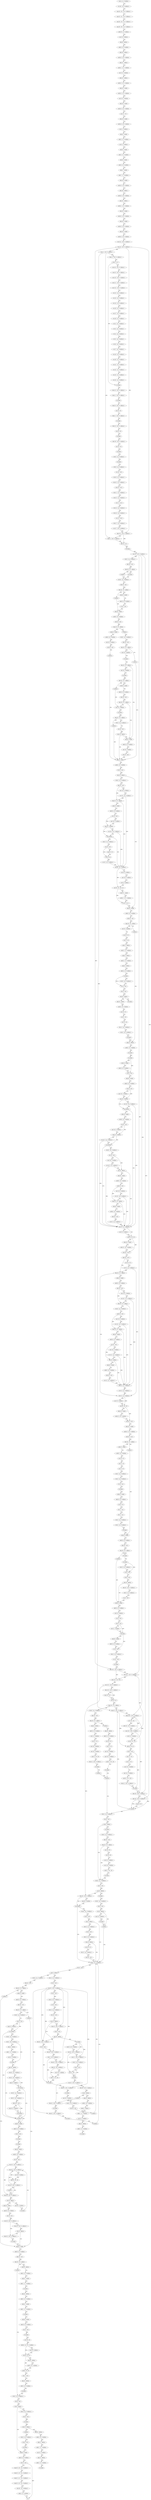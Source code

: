 digraph "func" {
"4205516" [label = "sub sp , sp , # address" ]
"4205520" [label = "str x28 , [ sp , # address ]" ]
"4205524" [label = "stp x24 , x23 , [ sp , # address ]" ]
"4205528" [label = "stp x22 , x21 , [ sp , # address ]" ]
"4205532" [label = "stp x20 , x19 , [ sp , # address ]" ]
"4205536" [label = "stp x29 , x30 , [ sp , # address ]" ]
"4205540" [label = "add x29 , sp , # address" ]
"4205544" [label = "mov w8 , # address" ]
"4205548" [label = "adrp x9 , address" ]
"4205552" [label = "add x9 , x9 , # address" ]
"4205556" [label = "adrp x10 , address" ]
"4205560" [label = "add x10 , x10 , # address" ]
"4205564" [label = "adrp x11 , address" ]
"4205568" [label = "add x11 , x11 , # address" ]
"4205572" [label = "mov w12 , # address" ]
"4205576" [label = "adrp x13 , address" ]
"4205580" [label = "add x13 , x13 , # address" ]
"4205584" [label = "adrp x14 , symbol" ]
"4205588" [label = "add x14 , x14 , # address" ]
"4205592" [label = "mov w15 , # address" ]
"4205596" [label = "adrp x16 , symbol" ]
"4205600" [label = "add x16 , x16 , # address" ]
"4205604" [label = "mov x17 , # 0" ]
"4205608" [label = "adrp x18 , symbol" ]
"4205612" [label = "add x18 , x18 , # address" ]
"4205616" [label = "mov x2 , # address" ]
"4205620" [label = "adrp x3 , symbol" ]
"4205624" [label = "add x3 , x3 , # address" ]
"4205628" [label = "mov x4 , # address" ]
"4205632" [label = "adrp x5 , symbol" ]
"4205636" [label = "add x5 , x5 , # address" ]
"4205640" [label = "adrp x6 , symbol" ]
"4205644" [label = "add x6 , x6 , # address" ]
"4205648" [label = "adrp x7 , symbol" ]
"4205652" [label = "add x7 , x7 , # address" ]
"4205656" [label = "adrp x19 , symbol" ]
"4205660" [label = "add x19 , x19 , # address" ]
"4205664" [label = "adrp x20 , address" ]
"4205668" [label = "add x20 , x20 , # address" ]
"4205672" [label = "adrp x21 , address" ]
"4205676" [label = "add x21 , x21 , # address" ]
"4205680" [label = "adrp x22 , symbol" ]
"4205684" [label = "add x22 , x22 , # address" ]
"4205688" [label = "adrp x23 , symbol" ]
"4205692" [label = "add x23 , x23 , # address" ]
"4205696" [label = "adrp x24 , symbol" ]
"4205700" [label = "add x24 , x24 , # address" ]
"4205704" [label = "stur wzr , [ x29 , #- address ]" ]
"4205708" [label = "stur w0 , [ x29 , #- address ]" ]
"4205712" [label = "stur x1 , [ x29 , #- address ]" ]
"4205716" [label = "ldur x1 , [ x29 , #- address ]" ]
"4205720" [label = "ldr x0 , [ x1 ]" ]
"4205724" [label = "stur w8 , [ x29 , #- address ]" ]
"4205728" [label = "stur x9 , [ x29 , #- address ]" ]
"4205732" [label = "stur x10 , [ x29 , #- address ]" ]
"4205736" [label = "stur x11 , [ x29 , #- address ]" ]
"4205740" [label = "stur w12 , [ x29 , #- address ]" ]
"4205744" [label = "str x13 , [ sp , # address ]" ]
"4205748" [label = "str x14 , [ sp , # address ]" ]
"4205752" [label = "str w15 , [ sp , # address ]" ]
"4205756" [label = "str x16 , [ sp , # address ]" ]
"4205760" [label = "str x17 , [ sp , # address ]" ]
"4205764" [label = "str x18 , [ sp , # address ]" ]
"4205768" [label = "str x2 , [ sp , # address ]" ]
"4205772" [label = "str x3 , [ sp , # address ]" ]
"4205776" [label = "str x4 , [ sp , # address ]" ]
"4205780" [label = "str x5 , [ sp , # address ]" ]
"4205784" [label = "str x6 , [ sp , # address ]" ]
"4205788" [label = "str x7 , [ sp , # address ]" ]
"4205792" [label = "str x19 , [ sp , # address ]" ]
"4205796" [label = "str x20 , [ sp , # address ]" ]
"4205800" [label = "str x21 , [ sp , # address ]" ]
"4205804" [label = "str x22 , [ sp , # address ]" ]
"4205808" [label = "str x23 , [ sp , # address ]" ]
"4205812" [label = "str x24 , [ sp , # address ]" ]
"4205816" [label = "bl symbol" ]
"4205820" [label = "ldur w0 , [ x29 , #- address ]" ]
"4205824" [label = "ldur x1 , [ x29 , #- address ]" ]
"4205828" [label = "bl symbol" ]
"4205832" [label = "ldur x9 , [ x29 , #- address ]" ]
"4205836" [label = "mov x0 , x9" ]
"4205840" [label = "ldur x1 , [ x29 , #- address ]" ]
"4205844" [label = "bl symbol" ]
"4205848" [label = "ldur x9 , [ x29 , #- address ]" ]
"4205852" [label = "mov x0 , x9" ]
"4205856" [label = "bl symbol" ]
"4205860" [label = "ldur w8 , [ x29 , #- address ]" ]
"4205864" [label = "mov w0 , w8" ]
"4205868" [label = "bl symbol" ]
"4205872" [label = "ldr x0 , [ sp , # address ]" ]
"4205876" [label = "bl symbol" ]
"4205880" [label = "ldr x9 , [ sp , # address ]" ]
"4205884" [label = "str wzr , [ x9 ]" ]
"4205888" [label = "ldr w8 , [ sp , # address ]" ]
"4205892" [label = "ldr x10 , [ sp , # address ]" ]
"4205896" [label = "strb w8 , [ x10 ]" ]
"4205900" [label = "ldr x11 , [ sp , # address ]" ]
"4205904" [label = "ldr x13 , [ sp , # address ]" ]
"4205908" [label = "str x11 , [ x13 ]" ]
"4205912" [label = "ldr x14 , [ sp , # address ]" ]
"4205916" [label = "ldr x16 , [ sp , # address ]" ]
"4205920" [label = "str x14 , [ x16 ]" ]
"4205924" [label = "ldr x17 , [ sp , # address ]" ]
"4205928" [label = "str x17 , [ x16 , # address ]" ]
"4205932" [label = "ldur w12 , [ x29 , #- address ]" ]
"4205936" [label = "ldur x1 , [ x29 , #- address ]" ]
"4205940" [label = "mov w0 , w12" ]
"4205944" [label = "bl symbol" ]
"4205948" [label = "stur w0 , [ x29 , #- address ]" ]
"4205952" [label = "ldr x9 , [ sp , # address ]" ]
"4205956" [label = "ldrb w8 , [ x9 ]" ]
"4205960" [label = "tbnz w8 , # 0 , address" ]
"4205968" [label = "bl symbol" ]
"4205964" [label = "b address" ]
"4205972" [label = "ldr x8 , [ sp , # address ]" ]
"4205988" [label = "adrp x8 , symbol" ]
"4205992" [label = "add x8 , x8 , # address" ]
"4205996" [label = "str xzr , [ x8 ]" ]
"4206000" [label = "adrp x8 , symbol" ]
"4205984" [label = "b address" ]
"4205976" [label = "ldrb w9 , [ x8 ]" ]
"4205980" [label = "tbnz w9 , # 0 , address" ]
"4206020" [label = "adrp x8 , symbol" ]
"4206024" [label = "add x8 , x8 , # address" ]
"4206028" [label = "mov w9 , # address" ]
"4206032" [label = "strb w9 , [ x8 ]" ]
"4206036" [label = "b address" ]
"4206144" [label = "adrp x8 , symbol" ]
"4206016" [label = "b address" ]
"4206040" [label = "ldr x8 , [ sp , # address ]" ]
"4206004" [label = "add x8 , x8 , # address" ]
"4206008" [label = "ldrb w9 , [ x8 ]" ]
"4206012" [label = "tbnz w9 , # 0 , address" ]
"4206148" [label = "add x8 , x8 , # address" ]
"4206152" [label = "ldr w9 , [ x8 ]" ]
"4206156" [label = "cbnz w9 , address" ]
"4206260" [label = "adrp x8 , symbol" ]
"4206160" [label = "ldr x8 , [ sp , # address ]" ]
"4206044" [label = "ldrb w9 , [ x8 ]" ]
"4206048" [label = "tbnz w9 , # 0 , address" ]
"4206056" [label = "mov w0 , # address" ]
"4206052" [label = "b address" ]
"4206264" [label = "add x8 , x8 , # address" ]
"4206268" [label = "ldrb w9 , [ x8 ]" ]
"4206272" [label = "tbnz w9 , # 0 , address" ]
"4206280" [label = "mov x0 , # address" ]
"4206276" [label = "b address" ]
"4206164" [label = "ldrb w9 , [ x8 ]" ]
"4206168" [label = "mov w10 , # address" ]
"4206172" [label = "str w10 , [ sp , # address ]" ]
"4206176" [label = "tbnz w9 , # 0 , address" ]
"4206228" [label = "ldr w8 , [ sp , # address ]" ]
"4206180" [label = "adrp x8 , symbol" ]
"4206060" [label = "bl symbol" ]
"4206064" [label = "tbnz w0 , # 0 , address" ]
"4206128" [label = "adrp x8 , symbol" ]
"4206068" [label = "mov w0 , # address" ]
"4206284" [label = "mov x8 , # 0" ]
"4206288" [label = "mov x1 , x8" ]
"4206292" [label = "adrp x2 , address" ]
"4206296" [label = "add x2 , x2 , # address" ]
"4206300" [label = "adrp x3 , address" ]
"4206304" [label = "add x3 , x3 , # address" ]
"4206308" [label = "adrp x4 , address" ]
"4206312" [label = "add x4 , x4 , # address" ]
"4206316" [label = "bl symbol" ]
"4206320" [label = "ldr x8 , [ sp , # address ]" ]
"4206324" [label = "str x0 , [ x8 ]" ]
"4206328" [label = "ldr x9 , [ x8 ]" ]
"4206332" [label = "cbnz x9 , address" ]
"4206340" [label = "adrp x0 , symbol" ]
"4206336" [label = "bl symbol" ]
"4206372" [label = "adrp x0 , address" ]
"4206232" [label = "mov w9 , # address" ]
"4206236" [label = "mov w10 , # address" ]
"4206240" [label = "tst w8 , # address" ]
"4206244" [label = "csel w8 , w9 , w10 , ne" ]
"4206248" [label = "adrp x11 , symbol" ]
"4206252" [label = "add x11 , x11 , # address" ]
"4206256" [label = "str w8 , [ x11 ]" ]
"4206184" [label = "add x8 , x8 , # address" ]
"4206188" [label = "ldr w9 , [ x8 ]" ]
"4206192" [label = "mov w10 , # address" ]
"4206196" [label = "cmp w9 , # address" ]
"4206200" [label = "str w10 , [ sp , # address ]" ]
"4206204" [label = "b.eq address" ]
"4206208" [label = "ldr x8 , [ sp , # address ]" ]
"4206132" [label = "add x8 , x8 , # address" ]
"4206136" [label = "mov w9 , # address" ]
"4206140" [label = "strb w9 , [ x8 ]" ]
"4206072" [label = "bl symbol" ]
"4206076" [label = "tbnz w0 , # 0 , address" ]
"4206084" [label = "adrp x8 , symbol" ]
"4206080" [label = "b address" ]
"4206344" [label = "add x0 , x0 , # address" ]
"4206348" [label = "mov x8 , # 0" ]
"4206352" [label = "mov x1 , x8" ]
"4206356" [label = "mov x2 , x8" ]
"4206360" [label = "ldr x3 , [ sp , # address ]" ]
"4206364" [label = "ldr x4 , [ sp , # address ]" ]
"4206368" [label = "bl symbol" ]
"4206376" [label = "add x0 , x0 , # address" ]
"4206380" [label = "bl symbol" ]
"4206384" [label = "bl symbol" ]
"4206388" [label = "adrp x8 , symbol" ]
"4206392" [label = "add x8 , x8 , # address" ]
"4206396" [label = "str x0 , [ x8 ]" ]
"4206400" [label = "adrp x8 , symbol" ]
"4206404" [label = "add x8 , x8 , # address" ]
"4206408" [label = "ldr w9 , [ x8 ]" ]
"4206412" [label = "mov w10 , # address" ]
"4206416" [label = "cmp w9 , # address" ]
"4206420" [label = "str w10 , [ sp , # address ]" ]
"4206424" [label = "b.eq address" ]
"4206516" [label = "ldr w8 , [ sp , # address ]" ]
"4206428" [label = "adrp x8 , symbol" ]
"4206212" [label = "ldr w9 , [ x8 ]" ]
"4206216" [label = "cmp w9 , # 0" ]
"4206220" [label = "cset w9 , eq" ]
"4206224" [label = "str w9 , [ sp , # address ]" ]
"4206088" [label = "add x8 , x8 , # address" ]
"4206092" [label = "ldrb w9 , [ x8 ]" ]
"4206096" [label = "tbnz w9 , # 0 , address" ]
"4206100" [label = "mov w0 , # address" ]
"4206520" [label = "mov w9 , # address" ]
"4206524" [label = "and w8 , w8 , w9" ]
"4206528" [label = "adrp x10 , symbol" ]
"4206532" [label = "add x10 , x10 , # address" ]
"4206536" [label = "strb w8 , [ x10 ]" ]
"4206540" [label = "ldrb w8 , [ x10 ]" ]
"4206544" [label = "mov w9 , # 0" ]
"4206548" [label = "str w9 , [ sp , # address ]" ]
"4206552" [label = "tbnz w8 , # 0 , address" ]
"4206648" [label = "ldr w8 , [ sp , # address ]" ]
"4206556" [label = "adrp x8 , symbol" ]
"4206432" [label = "add x8 , x8 , # address" ]
"4206436" [label = "ldr w9 , [ x8 ]" ]
"4206440" [label = "mov w10 , # address" ]
"4206444" [label = "cmp w9 , # address" ]
"4206448" [label = "str w10 , [ sp , # address ]" ]
"4206452" [label = "b.eq address" ]
"4206456" [label = "ldr x8 , [ sp , # address ]" ]
"4206104" [label = "bl symbol" ]
"4206108" [label = "tbnz w0 , # 0 , address" ]
"4206116" [label = "ldr x8 , [ sp , # address ]" ]
"4206112" [label = "b address" ]
"4206652" [label = "mov w9 , # address" ]
"4206656" [label = "and w8 , w8 , w9" ]
"4206660" [label = "adrp x10 , symbol" ]
"4206664" [label = "add x10 , x10 , # address" ]
"4206668" [label = "strb w8 , [ x10 ]" ]
"4206672" [label = "adrp x10 , symbol" ]
"4206676" [label = "add x10 , x10 , # address" ]
"4206680" [label = "ldrb w8 , [ x10 ]" ]
"4206684" [label = "tbnz w8 , # 0 , address" ]
"4206692" [label = "adrp x0 , symbol" ]
"4206688" [label = "b address" ]
"4206560" [label = "add x8 , x8 , # address" ]
"4206564" [label = "ldrb w9 , [ x8 ]" ]
"4206568" [label = "mov w10 , # address" ]
"4206572" [label = "str w10 , [ sp , # address ]" ]
"4206576" [label = "tbnz w9 , # 0 , address" ]
"4206640" [label = "ldr w8 , [ sp , # address ]" ]
"4206580" [label = "ldr x8 , [ sp , # address ]" ]
"4206460" [label = "ldr w9 , [ x8 ]" ]
"4206464" [label = "mov w10 , # address" ]
"4206468" [label = "str w10 , [ sp , # address ]" ]
"4206472" [label = "cbz w9 , address" ]
"4206476" [label = "adrp x8 , symbol" ]
"4206120" [label = "ldr w9 , [ x8 ]" ]
"4206124" [label = "cbnz w9 , address" ]
"4206696" [label = "add x0 , x0 , # address" ]
"4206700" [label = "mov x8 , # 0" ]
"4206704" [label = "mov x1 , x8" ]
"4206708" [label = "mov x2 , x8" ]
"4206712" [label = "ldr x3 , [ sp , # address ]" ]
"4206716" [label = "ldr x4 , [ sp , # address ]" ]
"4206720" [label = "str x8 , [ sp ]" ]
"4206724" [label = "bl symbol" ]
"4206728" [label = "adrp x8 , symbol" ]
"4206732" [label = "add x8 , x8 , # address" ]
"4206736" [label = "mov x0 , x8" ]
"4206740" [label = "ldr x1 , [ sp ]" ]
"4206744" [label = "ldr x2 , [ sp ]" ]
"4206748" [label = "ldr x3 , [ sp , # address ]" ]
"4206752" [label = "ldr x4 , [ sp , # address ]" ]
"4206756" [label = "bl symbol" ]
"4206760" [label = "adrp x8 , symbol" ]
"4206644" [label = "str w8 , [ sp , # address ]" ]
"4206584" [label = "ldrb w9 , [ x8 ]" ]
"4206588" [label = "mov w10 , # address" ]
"4206592" [label = "str w10 , [ sp , # address ]" ]
"4206596" [label = "tbnz w9 , # 0 , address" ]
"4206600" [label = "adrp x8 , symbol" ]
"4206480" [label = "add x8 , x8 , # address" ]
"4206484" [label = "ldrb w9 , [ x8 ]" ]
"4206488" [label = "mov w10 , # address" ]
"4206492" [label = "str w10 , [ sp , # address ]" ]
"4206496" [label = "tbnz w9 , # 0 , address" ]
"4206500" [label = "adrp x8 , symbol" ]
"4206780" [label = "bl symbol" ]
"4206784" [label = "bl symbol" ]
"4206788" [label = "ldr x8 , [ sp , # address ]" ]
"4206792" [label = "str x0 , [ x8 ]" ]
"4206796" [label = "ldr x9 , [ x8 ]" ]
"4206800" [label = "cbnz x9 , address" ]
"4206816" [label = "adrp x8 , symbol" ]
"4206804" [label = "ldur x8 , [ x29 , #- address ]" ]
"4206776" [label = "b address" ]
"4206764" [label = "add x8 , x8 , # address" ]
"4206768" [label = "ldrb w9 , [ x8 ]" ]
"4206772" [label = "tbnz w9 , # 0 , address" ]
"4206604" [label = "add x8 , x8 , # address" ]
"4206608" [label = "ldr w9 , [ x8 ]" ]
"4206612" [label = "mov w10 , # address" ]
"4206616" [label = "str w10 , [ sp , # address ]" ]
"4206620" [label = "cbnz w9 , address" ]
"4206624" [label = "adrp x8 , symbol" ]
"4206504" [label = "add x8 , x8 , # address" ]
"4206508" [label = "ldrb w9 , [ x8 ]" ]
"4206512" [label = "str w9 , [ sp , # address ]" ]
"4206820" [label = "add x8 , x8 , # address" ]
"4206824" [label = "mov x9 , # address" ]
"4206828" [label = "str x9 , [ x8 ]" ]
"4206832" [label = "ldr x0 , [ x8 ]" ]
"4206836" [label = "mov x1 , # address" ]
"4206840" [label = "bl symbol" ]
"4206844" [label = "adrp x8 , symbol" ]
"4206848" [label = "add x8 , x8 , # address" ]
"4206852" [label = "str x0 , [ x8 ]" ]
"4206856" [label = "ldr x8 , [ sp , # address ]" ]
"4206860" [label = "str xzr , [ x8 ]" ]
"4206864" [label = "bl symbol" ]
"4206868" [label = "ldur w10 , [ x29 , #- address ]" ]
"4206872" [label = "ldur w11 , [ x29 , #- address ]" ]
"4206876" [label = "subs w10 , w10 , w11" ]
"4206880" [label = "stur w10 , [ x29 , #- address ]" ]
"4206884" [label = "ldur w10 , [ x29 , #- address ]" ]
"4206888" [label = "cmp w10 , # 0" ]
"4206892" [label = "cset w10 , gt" ]
"4206896" [label = "tbnz w10 , # 0 , address" ]
"4206992" [label = "ldur x8 , [ x29 , #- address ]" ]
"4206900" [label = "ldr x8 , [ sp , # address ]" ]
"4206808" [label = "ldr x9 , [ sp , # address ]" ]
"4206812" [label = "str x8 , [ x9 ]" ]
"4206628" [label = "add x8 , x8 , # address" ]
"4206632" [label = "ldrb w9 , [ x8 ]" ]
"4206636" [label = "str w9 , [ sp , # address ]" ]
"4206996" [label = "ldursw x9 , [ x29 , #- address ]" ]
"4207000" [label = "mov w10 , w9" ]
"4207004" [label = "add w10 , w10 , # address" ]
"4207008" [label = "stur w10 , [ x29 , #- address ]" ]
"4207012" [label = "mov x11 , # address" ]
"4207016" [label = "mul x9 , x11 , x9" ]
"4207020" [label = "add x8 , x8 , x9" ]
"4207024" [label = "ldr x0 , [ x8 ]" ]
"4207028" [label = "mov w1 , # 0" ]
"4207032" [label = "mov x2 , # 0" ]
"4207036" [label = "mov w10 , # address" ]
"4207040" [label = "mov w12 , # address" ]
"4207044" [label = "and w3 , w12 , w10" ]
"4207048" [label = "ldur x4 , [ x29 , #- address ]" ]
"4207052" [label = "bl symbol" ]
"4207056" [label = "ldur w8 , [ x29 , #- address ]" ]
"4207060" [label = "ldur w9 , [ x29 , #- address ]" ]
"4207064" [label = "cmp w8 , w9" ]
"4207068" [label = "b.lt address" ]
"4207072" [label = "ldr x8 , [ sp , # address ]" ]
"4206904" [label = "ldrb w9 , [ x8 ]" ]
"4206908" [label = "tbnz w9 , # 0 , address" ]
"4206916" [label = "adrp x0 , address" ]
"4206912" [label = "b address" ]
"4207076" [label = "ldr x9 , [ x8 ]" ]
"4207080" [label = "cbz x9 , address" ]
"4207124" [label = "ldr x8 , [ sp , # address ]" ]
"4207084" [label = "bl symbol" ]
"4206920" [label = "add x0 , x0 , # address" ]
"4206924" [label = "mov w1 , # address" ]
"4206928" [label = "mov x2 , # 0" ]
"4206932" [label = "mov w8 , # address" ]
"4206936" [label = "mov w9 , # address" ]
"4206940" [label = "and w3 , w9 , w8" ]
"4206944" [label = "ldur x4 , [ x29 , #- address ]" ]
"4206948" [label = "bl symbol" ]
"4206952" [label = "b address" ]
"4206988" [label = "b address" ]
"4206956" [label = "adrp x0 , address" ]
"4207128" [label = "ldr x9 , [ x8 ]" ]
"4207132" [label = "cbz x9 , address" ]
"4207164" [label = "ldur w8 , [ x29 , #- address ]" ]
"4207136" [label = "bl symbol" ]
"4207088" [label = "ldr x8 , [ sp , # address ]" ]
"4207092" [label = "ldrb w9 , [ x8 ]" ]
"4207096" [label = "tbnz w9 , # 0 , address" ]
"4207100" [label = "mov x8 , # 0" ]
"4206960" [label = "add x0 , x0 , # address" ]
"4206964" [label = "mov x8 , # 0" ]
"4206968" [label = "mov x1 , x8" ]
"4206972" [label = "mov w9 , # address" ]
"4206976" [label = "mov w10 , # address" ]
"4206980" [label = "and w2 , w10 , w9" ]
"4206984" [label = "bl symbol" ]
"4207168" [label = "cmp w8 , # address" ]
"4207172" [label = "b.gt address" ]
"4207216" [label = "ldr x8 , [ sp , # address ]" ]
"4207176" [label = "ldr x8 , [ sp , # address ]" ]
"4207140" [label = "ldr x8 , [ sp , # address ]" ]
"4207144" [label = "ldr x9 , [ x8 ]" ]
"4207148" [label = "cbz x9 , address" ]
"4207160" [label = "b address" ]
"4207152" [label = "mov w0 , # address" ]
"4207104" [label = "mov x0 , x8" ]
"4207108" [label = "mov w9 , # address" ]
"4207112" [label = "mov w10 , # address" ]
"4207116" [label = "and w1 , w10 , w9" ]
"4207120" [label = "bl symbol" ]
"4207220" [label = "ldr x9 , [ x8 ]" ]
"4207224" [label = "cbz x9 , address" ]
"4207436" [label = "ldr x8 , [ sp , # address ]" ]
"4207228" [label = "ldr x8 , [ sp , # address ]" ]
"4207180" [label = "ldr x9 , [ x8 ]" ]
"4207184" [label = "cbz x9 , address" ]
"4207188" [label = "ldr x8 , [ sp , # address ]" ]
"4207156" [label = "bl symbol" ]
"4207440" [label = "ldrb w9 , [ x8 ]" ]
"4207444" [label = "tbnz w9 , # 0 , address" ]
"4207452" [label = "adrp x8 , symbol" ]
"4207448" [label = "b address" ]
"4207232" [label = "ldr x9 , [ x8 ]" ]
"4207236" [label = "stur x9 , [ x29 , #- address ]" ]
"4207240" [label = "ldr x9 , [ x8 ]" ]
"4207244" [label = "ldr x9 , [ x9 , # address ]" ]
"4207248" [label = "str x9 , [ x8 ]" ]
"4207252" [label = "ldr x9 , [ sp , # address ]" ]
"4207256" [label = "ldr x10 , [ x9 ]" ]
"4207260" [label = "cbz x10 , address" ]
"4207376" [label = "ldur x8 , [ x29 , #- address ]" ]
"4207264" [label = "ldur x8 , [ x29 , #- address ]" ]
"4207192" [label = "ldr x9 , [ x8 ]" ]
"4207196" [label = "ldr x9 , [ x9 , # address ]" ]
"4207200" [label = "cbnz x9 , address" ]
"4207204" [label = "mov w8 , # 0" ]
"4207456" [label = "add x8 , x8 , # address" ]
"4207460" [label = "ldrb w9 , [ x8 ]" ]
"4207464" [label = "tbnz w9 , # 0 , address" ]
"4207472" [label = "ldr x8 , [ sp , # address ]" ]
"4207468" [label = "b address" ]
"4207660" [label = "adrp x8 , symbol" ]
"4207380" [label = "ldr x0 , [ x8 ]" ]
"4207384" [label = "ldur x8 , [ x29 , #- address ]" ]
"4207388" [label = "ldr x1 , [ x8 , # address ]" ]
"4207392" [label = "ldur x8 , [ x29 , #- address ]" ]
"4207396" [label = "ldrb w9 , [ x8 , # address ]" ]
"4207400" [label = "mov w10 , # address" ]
"4207404" [label = "and w2 , w9 , w10" ]
"4207408" [label = "bl symbol" ]
"4207412" [label = "ldur x0 , [ x29 , #- address ]" ]
"4207416" [label = "bl symbol" ]
"4207420" [label = "mov w9 , # address" ]
"4207424" [label = "ldr x8 , [ sp , # address ]" ]
"4207428" [label = "strb w9 , [ x8 ]" ]
"4207432" [label = "b address" ]
"4207268" [label = "ldr x8 , [ x8 ]" ]
"4207272" [label = "cbnz x8 , address" ]
"4207276" [label = "bl symbol" ]
"4207208" [label = "ldr x9 , [ sp , # address ]" ]
"4207212" [label = "strb w8 , [ x9 ]" ]
"4207476" [label = "ldr x9 , [ x8 ]" ]
"4207480" [label = "cmp x9 , # address" ]
"4207484" [label = "b.ne address" ]
"4207552" [label = "bl symbol" ]
"4207488" [label = "ldr x8 , [ sp , # address ]" ]
"4207664" [label = "add x8 , x8 , # address" ]
"4207668" [label = "ldrb w9 , [ x8 ]" ]
"4207672" [label = "tbnz w9 , # 0 , address" ]
"4207680" [label = "adrp x0 , address" ]
"4207676" [label = "b address" ]
"4207280" [label = "sub x8 , x29 , # address" ]
"4207284" [label = "stur x0 , [ x29 , #- address ]" ]
"4207288" [label = "stur x1 , [ x29 , #- address ]" ]
"4207292" [label = "ldr x9 , [ sp , # address ]" ]
"4207296" [label = "ldr x0 , [ x9 ]" ]
"4207300" [label = "mov x1 , x8" ]
"4207304" [label = "bl symbol" ]
"4207308" [label = "stur x0 , [ x29 , #- address ]" ]
"4207312" [label = "ldur x8 , [ x29 , #- address ]" ]
"4207316" [label = "cbz x8 , address" ]
"4207324" [label = "adrp x0 , address" ]
"4207320" [label = "b address" ]
"4207556" [label = "adrp x8 , symbol" ]
"4207492" [label = "ldr x0 , [ x8 , # address ]" ]
"4207496" [label = "adrp x1 , address" ]
"4207500" [label = "add x1 , x1 , # address" ]
"4207504" [label = "mov x2 , # address" ]
"4207508" [label = "bl symbol" ]
"4207512" [label = "cbnz w0 , address" ]
"4207516" [label = "ldr x8 , [ sp , # address ]" ]
"4207684" [label = "add x0 , x0 , # address" ]
"4207688" [label = "adrp x1 , symbol" ]
"4207692" [label = "add x1 , x1 , # address" ]
"4207696" [label = "bl symbol" ]
"4207700" [label = "adrp x0 , address" ]
"4207704" [label = "add x0 , x0 , # address" ]
"4207708" [label = "adrp x1 , symbol" ]
"4207712" [label = "add x1 , x1 , # address" ]
"4207716" [label = "bl symbol" ]
"4207720" [label = "adrp x8 , symbol" ]
"4207724" [label = "add x8 , x8 , # address" ]
"4207728" [label = "ldr x0 , [ x8 ]" ]
"4207732" [label = "bl symbol" ]
"4207736" [label = "mov w8 , w0" ]
"4207740" [label = "ubfx x8 , x8 , # 0 , # address" ]
"4207744" [label = "mov x9 , # address" ]
"4207748" [label = "mul x8 , x9 , x8" ]
"4207752" [label = "adrp x9 , address" ]
"4207756" [label = "add x9 , x9 , # address" ]
"4207760" [label = "add x8 , x9 , x8" ]
"4207764" [label = "ldr x1 , [ x8 ]" ]
"4207768" [label = "adrp x0 , address" ]
"4207772" [label = "add x0 , x0 , # address" ]
"4207776" [label = "bl symbol" ]
"4207780" [label = "ldr x8 , [ sp , # address ]" ]
"4207328" [label = "add x0 , x0 , # address" ]
"4207332" [label = "adrp x1 , address" ]
"4207336" [label = "add x1 , x1 , # address" ]
"4207340" [label = "mov w2 , # address" ]
"4207344" [label = "adrp x3 , address" ]
"4207348" [label = "add x3 , x3 , # address" ]
"4207352" [label = "bl symbol" ]
"4207356" [label = "ldur x0 , [ x29 , #- address ]" ]
"4207628" [label = "adrp x8 , symbol" ]
"4207632" [label = "add x8 , x8 , # address" ]
"4207636" [label = "ldr w9 , [ x8 ]" ]
"4207640" [label = "stur w9 , [ x29 , #- address ]" ]
"4207644" [label = "ldur w9 , [ x29 , #- address ]" ]
"4207648" [label = "cbz w9 , address" ]
"4207652" [label = "ldur w0 , [ x29 , #- address ]" ]
"4207600" [label = "mov w0 , # address" ]
"4207604" [label = "bl symbol" ]
"4207608" [label = "ldur w8 , [ x29 , #- address ]" ]
"4207612" [label = "mov w9 , # address" ]
"4207616" [label = "add w8 , w8 , w9" ]
"4207620" [label = "stur w8 , [ x29 , #- address ]" ]
"4207624" [label = "b address" ]
"4207592" [label = "ldur w8 , [ x29 , #- address ]" ]
"4207520" [label = "ldr x9 , [ x8 , # address ]" ]
"4207524" [label = "cmp x9 , # address" ]
"4207528" [label = "b.ne address" ]
"4207532" [label = "ldr x8 , [ sp , # address ]" ]
"4207856" [label = "adrp x8 , symbol" ]
"4207860" [label = "add x8 , x8 , # address" ]
"4207864" [label = "ldr w0 , [ x8 ]" ]
"4207868" [label = "ldp x29 , x30 , [ sp , # address ]" ]
"4207872" [label = "ldp x20 , x19 , [ sp , # address ]" ]
"4207876" [label = "ldp x22 , x21 , [ sp , # address ]" ]
"4207880" [label = "ldp x24 , x23 , [ sp , # address ]" ]
"4207884" [label = "ldr x28 , [ sp , # address ]" ]
"4207888" [label = "add sp , sp , # address" ]
"4207892" [label = "ret" ]
"4207792" [label = "ldr x8 , [ sp , # address ]" ]
"4207796" [label = "ldr x0 , [ x8 ]" ]
"4207800" [label = "bl symbol" ]
"4207804" [label = "cbnz x0 , address" ]
"4207812" [label = "adrp x0 , address" ]
"4207808" [label = "b address" ]
"4207784" [label = "ldr x9 , [ x8 ]" ]
"4207788" [label = "cbz x9 , address" ]
"4207360" [label = "bl symbol" ]
"4207364" [label = "ldur x0 , [ x29 , #- address ]" ]
"4207368" [label = "bl symbol" ]
"4207372" [label = "b address" ]
"4207656" [label = "bl symbol" ]
"4207596" [label = "cbz w8 , address" ]
"4207536" [label = "ldr x9 , [ x8 , # address ]" ]
"4207540" [label = "ldrb w10 , [ x9 ]" ]
"4207544" [label = "cmp w10 , # address" ]
"4207548" [label = "b.eq address" ]
"4207816" [label = "add x0 , x0 , # address" ]
"4207820" [label = "adrp x1 , address" ]
"4207824" [label = "add x1 , x1 , # address" ]
"4207828" [label = "mov w2 , # address" ]
"4207832" [label = "adrp x3 , address" ]
"4207836" [label = "add x3 , x3 , # address" ]
"4207840" [label = "bl symbol" ]
"4207844" [label = "ldr x8 , [ sp , # address ]" ]
"4207560" [label = "add x8 , x8 , # address" ]
"4207564" [label = "ldr x0 , [ x8 ]" ]
"4207568" [label = "bl symbol" ]
"4207572" [label = "bl symbol" ]
"4207576" [label = "adrp x8 , symbol" ]
"4207580" [label = "add x8 , x8 , # address" ]
"4207584" [label = "ldr w9 , [ x8 ]" ]
"4207588" [label = "stur w9 , [ x29 , #- address ]" ]
"4207848" [label = "ldr x0 , [ x8 ]" ]
"4207852" [label = "bl symbol" ]
"4205516" -> "4205520" [ label = "CFG" ]
"4205520" -> "4205524" [ label = "CFG" ]
"4205524" -> "4205528" [ label = "CFG" ]
"4205528" -> "4205532" [ label = "CFG" ]
"4205532" -> "4205536" [ label = "CFG" ]
"4205536" -> "4205540" [ label = "CFG" ]
"4205540" -> "4205544" [ label = "CFG" ]
"4205544" -> "4205548" [ label = "CFG" ]
"4205548" -> "4205552" [ label = "CFG" ]
"4205552" -> "4205556" [ label = "CFG" ]
"4205556" -> "4205560" [ label = "CFG" ]
"4205560" -> "4205564" [ label = "CFG" ]
"4205564" -> "4205568" [ label = "CFG" ]
"4205568" -> "4205572" [ label = "CFG" ]
"4205572" -> "4205576" [ label = "CFG" ]
"4205576" -> "4205580" [ label = "CFG" ]
"4205580" -> "4205584" [ label = "CFG" ]
"4205584" -> "4205588" [ label = "CFG" ]
"4205588" -> "4205592" [ label = "CFG" ]
"4205592" -> "4205596" [ label = "CFG" ]
"4205596" -> "4205600" [ label = "CFG" ]
"4205600" -> "4205604" [ label = "CFG" ]
"4205604" -> "4205608" [ label = "CFG" ]
"4205608" -> "4205612" [ label = "CFG" ]
"4205612" -> "4205616" [ label = "CFG" ]
"4205616" -> "4205620" [ label = "CFG" ]
"4205620" -> "4205624" [ label = "CFG" ]
"4205624" -> "4205628" [ label = "CFG" ]
"4205628" -> "4205632" [ label = "CFG" ]
"4205632" -> "4205636" [ label = "CFG" ]
"4205636" -> "4205640" [ label = "CFG" ]
"4205640" -> "4205644" [ label = "CFG" ]
"4205644" -> "4205648" [ label = "CFG" ]
"4205648" -> "4205652" [ label = "CFG" ]
"4205652" -> "4205656" [ label = "CFG" ]
"4205656" -> "4205660" [ label = "CFG" ]
"4205660" -> "4205664" [ label = "CFG" ]
"4205664" -> "4205668" [ label = "CFG" ]
"4205668" -> "4205672" [ label = "CFG" ]
"4205672" -> "4205676" [ label = "CFG" ]
"4205676" -> "4205680" [ label = "CFG" ]
"4205680" -> "4205684" [ label = "CFG" ]
"4205684" -> "4205688" [ label = "CFG" ]
"4205688" -> "4205692" [ label = "CFG" ]
"4205692" -> "4205696" [ label = "CFG" ]
"4205696" -> "4205700" [ label = "CFG" ]
"4205700" -> "4205704" [ label = "CFG" ]
"4205704" -> "4205708" [ label = "CFG" ]
"4205708" -> "4205712" [ label = "CFG" ]
"4205708" -> "4205932" [ label = "DFG" ]
"4205708" -> "4206868" [ label = "DFG" ]
"4205708" -> "4207060" [ label = "DFG" ]
"4205712" -> "4205716" [ label = "DFG" ]
"4205712" -> "4205936" [ label = "DFG" ]
"4205712" -> "4206992" [ label = "DFG" ]
"4205716" -> "4205720" [ label = "DFG" ]
"4205720" -> "4205724" [ label = "CFG" ]
"4205720" -> "4205816" [ label = "DFG" ]
"4205724" -> "4205728" [ label = "CFG" ]
"4205728" -> "4205732" [ label = "CFG" ]
"4205732" -> "4205736" [ label = "CFG" ]
"4205736" -> "4205740" [ label = "CFG" ]
"4205740" -> "4205744" [ label = "CFG" ]
"4205744" -> "4205748" [ label = "CFG" ]
"4205748" -> "4205752" [ label = "CFG" ]
"4205752" -> "4205756" [ label = "CFG" ]
"4205756" -> "4205760" [ label = "CFG" ]
"4205760" -> "4205764" [ label = "CFG" ]
"4205764" -> "4205768" [ label = "CFG" ]
"4205768" -> "4205772" [ label = "CFG" ]
"4205772" -> "4205776" [ label = "CFG" ]
"4205776" -> "4205780" [ label = "CFG" ]
"4205780" -> "4205784" [ label = "CFG" ]
"4205784" -> "4205788" [ label = "CFG" ]
"4205788" -> "4205792" [ label = "CFG" ]
"4205792" -> "4205796" [ label = "CFG" ]
"4205796" -> "4205800" [ label = "CFG" ]
"4205800" -> "4205804" [ label = "CFG" ]
"4205804" -> "4205808" [ label = "CFG" ]
"4205808" -> "4205812" [ label = "CFG" ]
"4205812" -> "4205816" [ label = "CFG" ]
"4205816" -> "4205820" [ label = "CFG" ]
"4205820" -> "4205824" [ label = "CFG" ]
"4205824" -> "4205828" [ label = "CFG" ]
"4205828" -> "4205832" [ label = "CFG" ]
"4205832" -> "4205836" [ label = "CFG" ]
"4205836" -> "4205840" [ label = "CFG" ]
"4205840" -> "4205844" [ label = "CFG" ]
"4205844" -> "4205848" [ label = "CFG" ]
"4205848" -> "4205852" [ label = "CFG" ]
"4205852" -> "4205856" [ label = "CFG" ]
"4205856" -> "4205860" [ label = "CFG" ]
"4205860" -> "4205864" [ label = "CFG" ]
"4205864" -> "4205868" [ label = "CFG" ]
"4205868" -> "4205872" [ label = "CFG" ]
"4205872" -> "4205876" [ label = "CFG" ]
"4205876" -> "4205880" [ label = "CFG" ]
"4205880" -> "4205884" [ label = "CFG" ]
"4205884" -> "4205888" [ label = "CFG" ]
"4205888" -> "4205892" [ label = "CFG" ]
"4205892" -> "4205896" [ label = "CFG" ]
"4205896" -> "4205900" [ label = "CFG" ]
"4205900" -> "4205904" [ label = "CFG" ]
"4205904" -> "4205908" [ label = "CFG" ]
"4205908" -> "4205912" [ label = "CFG" ]
"4205912" -> "4205916" [ label = "CFG" ]
"4205916" -> "4205920" [ label = "CFG" ]
"4205920" -> "4205924" [ label = "CFG" ]
"4205924" -> "4205928" [ label = "CFG" ]
"4205928" -> "4205932" [ label = "CFG" ]
"4205932" -> "4205936" [ label = "CFG" ]
"4205932" -> "4205940" [ label = "DFG" ]
"4205936" -> "4205940" [ label = "CFG" ]
"4205940" -> "4205944" [ label = "DFG" ]
"4205944" -> "4205948" [ label = "DFG" ]
"4205948" -> "4205952" [ label = "CFG" ]
"4205948" -> "4206872" [ label = "DFG" ]
"4205948" -> "4206996" [ label = "DFG" ]
"4205948" -> "4207056" [ label = "DFG" ]
"4205952" -> "4205956" [ label = "CFG" ]
"4205956" -> "4205960" [ label = "DFG" ]
"4205960" -> "4205968" [ label = "CFG" ]
"4205960" -> "4205964" [ label = "CFG" ]
"4205968" -> "4205972" [ label = "CFG" ]
"4205964" -> "4205972" [ label = "CFG" ]
"4205972" -> "4205976" [ label = "CFG" ]
"4205988" -> "4205992" [ label = "CFG" ]
"4205992" -> "4205996" [ label = "CFG" ]
"4205996" -> "4206000" [ label = "CFG" ]
"4206000" -> "4206004" [ label = "CFG" ]
"4205984" -> "4206000" [ label = "CFG" ]
"4205976" -> "4205980" [ label = "DFG" ]
"4205980" -> "4205988" [ label = "CFG" ]
"4205980" -> "4205984" [ label = "CFG" ]
"4206020" -> "4206024" [ label = "CFG" ]
"4206024" -> "4206028" [ label = "CFG" ]
"4206028" -> "4206032" [ label = "CFG" ]
"4206032" -> "4206036" [ label = "CFG" ]
"4206036" -> "4206144" [ label = "CFG" ]
"4206144" -> "4206148" [ label = "CFG" ]
"4206016" -> "4206040" [ label = "CFG" ]
"4206040" -> "4206044" [ label = "CFG" ]
"4206004" -> "4206008" [ label = "CFG" ]
"4206008" -> "4206012" [ label = "DFG" ]
"4206012" -> "4206020" [ label = "CFG" ]
"4206012" -> "4206016" [ label = "CFG" ]
"4206148" -> "4206152" [ label = "CFG" ]
"4206152" -> "4206156" [ label = "DFG" ]
"4206156" -> "4206260" [ label = "CFG" ]
"4206156" -> "4206160" [ label = "CFG" ]
"4206260" -> "4206264" [ label = "CFG" ]
"4206160" -> "4206164" [ label = "CFG" ]
"4206044" -> "4206048" [ label = "DFG" ]
"4206048" -> "4206056" [ label = "CFG" ]
"4206048" -> "4206052" [ label = "CFG" ]
"4206056" -> "4206060" [ label = "CFG" ]
"4206052" -> "4206144" [ label = "CFG" ]
"4206264" -> "4206268" [ label = "CFG" ]
"4206268" -> "4206272" [ label = "DFG" ]
"4206272" -> "4206280" [ label = "CFG" ]
"4206272" -> "4206276" [ label = "CFG" ]
"4206280" -> "4206284" [ label = "CFG" ]
"4206276" -> "4206372" [ label = "CFG" ]
"4206164" -> "4206168" [ label = "CFG" ]
"4206164" -> "4206176" [ label = "DFG" ]
"4206168" -> "4206172" [ label = "CFG" ]
"4206172" -> "4206176" [ label = "CFG" ]
"4206172" -> "4206228" [ label = "DFG" ]
"4206176" -> "4206228" [ label = "CFG" ]
"4206176" -> "4206180" [ label = "CFG" ]
"4206228" -> "4206232" [ label = "CFG" ]
"4206228" -> "4206244" [ label = "DFG" ]
"4206180" -> "4206184" [ label = "CFG" ]
"4206060" -> "4206064" [ label = "DFG" ]
"4206064" -> "4206128" [ label = "CFG" ]
"4206064" -> "4206068" [ label = "CFG" ]
"4206128" -> "4206132" [ label = "CFG" ]
"4206068" -> "4206072" [ label = "CFG" ]
"4206284" -> "4206288" [ label = "CFG" ]
"4206288" -> "4206292" [ label = "CFG" ]
"4206292" -> "4206296" [ label = "CFG" ]
"4206296" -> "4206300" [ label = "CFG" ]
"4206300" -> "4206304" [ label = "CFG" ]
"4206304" -> "4206308" [ label = "CFG" ]
"4206308" -> "4206312" [ label = "CFG" ]
"4206312" -> "4206316" [ label = "CFG" ]
"4206316" -> "4206320" [ label = "CFG" ]
"4206316" -> "4206324" [ label = "DFG" ]
"4206320" -> "4206324" [ label = "CFG" ]
"4206324" -> "4206328" [ label = "CFG" ]
"4206328" -> "4206332" [ label = "DFG" ]
"4206332" -> "4206340" [ label = "CFG" ]
"4206332" -> "4206336" [ label = "CFG" ]
"4206340" -> "4206344" [ label = "CFG" ]
"4206372" -> "4206376" [ label = "CFG" ]
"4206232" -> "4206236" [ label = "CFG" ]
"4206236" -> "4206240" [ label = "CFG" ]
"4206240" -> "4206244" [ label = "CFG" ]
"4206244" -> "4206248" [ label = "CFG" ]
"4206244" -> "4206256" [ label = "DFG" ]
"4206248" -> "4206252" [ label = "CFG" ]
"4206252" -> "4206256" [ label = "CFG" ]
"4206256" -> "4206260" [ label = "CFG" ]
"4206184" -> "4206188" [ label = "CFG" ]
"4206188" -> "4206192" [ label = "CFG" ]
"4206188" -> "4206196" [ label = "DFG" ]
"4206192" -> "4206196" [ label = "CFG" ]
"4206196" -> "4206200" [ label = "CFG" ]
"4206196" -> "4206204" [ label = "DFG" ]
"4206200" -> "4206204" [ label = "CFG" ]
"4206200" -> "4206228" [ label = "DFG" ]
"4206204" -> "4206228" [ label = "CFG" ]
"4206204" -> "4206208" [ label = "CFG" ]
"4206208" -> "4206212" [ label = "CFG" ]
"4206132" -> "4206136" [ label = "CFG" ]
"4206136" -> "4206140" [ label = "CFG" ]
"4206140" -> "4206144" [ label = "CFG" ]
"4206072" -> "4206076" [ label = "DFG" ]
"4206076" -> "4206084" [ label = "CFG" ]
"4206076" -> "4206080" [ label = "CFG" ]
"4206084" -> "4206088" [ label = "CFG" ]
"4206080" -> "4206100" [ label = "CFG" ]
"4206344" -> "4206348" [ label = "CFG" ]
"4206348" -> "4206352" [ label = "CFG" ]
"4206352" -> "4206356" [ label = "CFG" ]
"4206356" -> "4206360" [ label = "CFG" ]
"4206360" -> "4206364" [ label = "CFG" ]
"4206364" -> "4206368" [ label = "CFG" ]
"4206368" -> "4206372" [ label = "CFG" ]
"4206376" -> "4206380" [ label = "CFG" ]
"4206380" -> "4206384" [ label = "DFG" ]
"4206384" -> "4206388" [ label = "CFG" ]
"4206384" -> "4206396" [ label = "DFG" ]
"4206388" -> "4206392" [ label = "CFG" ]
"4206392" -> "4206396" [ label = "CFG" ]
"4206396" -> "4206400" [ label = "CFG" ]
"4206400" -> "4206404" [ label = "CFG" ]
"4206404" -> "4206408" [ label = "CFG" ]
"4206408" -> "4206412" [ label = "CFG" ]
"4206408" -> "4206416" [ label = "DFG" ]
"4206412" -> "4206416" [ label = "CFG" ]
"4206416" -> "4206420" [ label = "CFG" ]
"4206416" -> "4206424" [ label = "DFG" ]
"4206420" -> "4206424" [ label = "CFG" ]
"4206420" -> "4206516" [ label = "DFG" ]
"4206424" -> "4206516" [ label = "CFG" ]
"4206424" -> "4206428" [ label = "CFG" ]
"4206516" -> "4206520" [ label = "CFG" ]
"4206516" -> "4206524" [ label = "DFG" ]
"4206428" -> "4206432" [ label = "CFG" ]
"4206212" -> "4206216" [ label = "CFG" ]
"4206212" -> "4206220" [ label = "DFG" ]
"4206216" -> "4206220" [ label = "CFG" ]
"4206220" -> "4206224" [ label = "DFG" ]
"4206224" -> "4206228" [ label = "DFG" ]
"4206088" -> "4206092" [ label = "CFG" ]
"4206092" -> "4206096" [ label = "DFG" ]
"4206096" -> "4206128" [ label = "CFG" ]
"4206096" -> "4206100" [ label = "CFG" ]
"4206100" -> "4206104" [ label = "CFG" ]
"4206520" -> "4206524" [ label = "CFG" ]
"4206524" -> "4206528" [ label = "CFG" ]
"4206524" -> "4206536" [ label = "DFG" ]
"4206528" -> "4206532" [ label = "CFG" ]
"4206532" -> "4206536" [ label = "CFG" ]
"4206536" -> "4206540" [ label = "CFG" ]
"4206540" -> "4206544" [ label = "CFG" ]
"4206540" -> "4206552" [ label = "DFG" ]
"4206544" -> "4206548" [ label = "CFG" ]
"4206548" -> "4206552" [ label = "CFG" ]
"4206548" -> "4206648" [ label = "DFG" ]
"4206552" -> "4206648" [ label = "CFG" ]
"4206552" -> "4206556" [ label = "CFG" ]
"4206648" -> "4206652" [ label = "CFG" ]
"4206648" -> "4206656" [ label = "DFG" ]
"4206556" -> "4206560" [ label = "CFG" ]
"4206432" -> "4206436" [ label = "CFG" ]
"4206436" -> "4206440" [ label = "CFG" ]
"4206436" -> "4206444" [ label = "DFG" ]
"4206440" -> "4206444" [ label = "CFG" ]
"4206444" -> "4206448" [ label = "CFG" ]
"4206444" -> "4206452" [ label = "DFG" ]
"4206448" -> "4206452" [ label = "CFG" ]
"4206448" -> "4206516" [ label = "DFG" ]
"4206452" -> "4206516" [ label = "CFG" ]
"4206452" -> "4206456" [ label = "CFG" ]
"4206456" -> "4206460" [ label = "CFG" ]
"4206104" -> "4206108" [ label = "DFG" ]
"4206108" -> "4206116" [ label = "CFG" ]
"4206108" -> "4206112" [ label = "CFG" ]
"4206116" -> "4206120" [ label = "CFG" ]
"4206112" -> "4206144" [ label = "CFG" ]
"4206652" -> "4206656" [ label = "CFG" ]
"4206656" -> "4206660" [ label = "CFG" ]
"4206656" -> "4206668" [ label = "DFG" ]
"4206660" -> "4206664" [ label = "CFG" ]
"4206664" -> "4206668" [ label = "CFG" ]
"4206668" -> "4206672" [ label = "CFG" ]
"4206672" -> "4206676" [ label = "CFG" ]
"4206676" -> "4206680" [ label = "CFG" ]
"4206680" -> "4206684" [ label = "DFG" ]
"4206684" -> "4206692" [ label = "CFG" ]
"4206684" -> "4206688" [ label = "CFG" ]
"4206692" -> "4206696" [ label = "CFG" ]
"4206688" -> "4206760" [ label = "CFG" ]
"4206560" -> "4206564" [ label = "CFG" ]
"4206564" -> "4206568" [ label = "CFG" ]
"4206564" -> "4206576" [ label = "DFG" ]
"4206568" -> "4206572" [ label = "CFG" ]
"4206572" -> "4206576" [ label = "CFG" ]
"4206572" -> "4206640" [ label = "DFG" ]
"4206576" -> "4206640" [ label = "CFG" ]
"4206576" -> "4206580" [ label = "CFG" ]
"4206640" -> "4206644" [ label = "DFG" ]
"4206580" -> "4206584" [ label = "CFG" ]
"4206460" -> "4206464" [ label = "CFG" ]
"4206460" -> "4206472" [ label = "DFG" ]
"4206464" -> "4206468" [ label = "CFG" ]
"4206468" -> "4206472" [ label = "CFG" ]
"4206468" -> "4206516" [ label = "DFG" ]
"4206472" -> "4206516" [ label = "CFG" ]
"4206472" -> "4206476" [ label = "CFG" ]
"4206476" -> "4206480" [ label = "CFG" ]
"4206120" -> "4206124" [ label = "DFG" ]
"4206124" -> "4206144" [ label = "CFG" ]
"4206124" -> "4206128" [ label = "CFG" ]
"4206696" -> "4206700" [ label = "CFG" ]
"4206700" -> "4206704" [ label = "CFG" ]
"4206704" -> "4206708" [ label = "CFG" ]
"4206708" -> "4206712" [ label = "CFG" ]
"4206712" -> "4206716" [ label = "CFG" ]
"4206716" -> "4206720" [ label = "CFG" ]
"4206720" -> "4206724" [ label = "CFG" ]
"4206724" -> "4206728" [ label = "CFG" ]
"4206728" -> "4206732" [ label = "CFG" ]
"4206732" -> "4206736" [ label = "CFG" ]
"4206736" -> "4206740" [ label = "CFG" ]
"4206740" -> "4206744" [ label = "CFG" ]
"4206744" -> "4206748" [ label = "CFG" ]
"4206748" -> "4206752" [ label = "CFG" ]
"4206752" -> "4206756" [ label = "CFG" ]
"4206756" -> "4206760" [ label = "CFG" ]
"4206760" -> "4206764" [ label = "CFG" ]
"4206644" -> "4206648" [ label = "DFG" ]
"4206584" -> "4206588" [ label = "CFG" ]
"4206584" -> "4206596" [ label = "DFG" ]
"4206588" -> "4206592" [ label = "CFG" ]
"4206592" -> "4206596" [ label = "CFG" ]
"4206592" -> "4206640" [ label = "DFG" ]
"4206596" -> "4206640" [ label = "CFG" ]
"4206596" -> "4206600" [ label = "CFG" ]
"4206600" -> "4206604" [ label = "CFG" ]
"4206480" -> "4206484" [ label = "CFG" ]
"4206484" -> "4206488" [ label = "CFG" ]
"4206484" -> "4206496" [ label = "DFG" ]
"4206488" -> "4206492" [ label = "CFG" ]
"4206492" -> "4206496" [ label = "CFG" ]
"4206492" -> "4206516" [ label = "DFG" ]
"4206496" -> "4206516" [ label = "CFG" ]
"4206496" -> "4206500" [ label = "CFG" ]
"4206500" -> "4206504" [ label = "CFG" ]
"4206780" -> "4206784" [ label = "CFG" ]
"4206784" -> "4206788" [ label = "CFG" ]
"4206784" -> "4206792" [ label = "DFG" ]
"4206788" -> "4206792" [ label = "CFG" ]
"4206792" -> "4206796" [ label = "CFG" ]
"4206796" -> "4206800" [ label = "DFG" ]
"4206800" -> "4206816" [ label = "CFG" ]
"4206800" -> "4206804" [ label = "CFG" ]
"4206816" -> "4206820" [ label = "CFG" ]
"4206804" -> "4206808" [ label = "CFG" ]
"4206776" -> "4206816" [ label = "CFG" ]
"4206764" -> "4206768" [ label = "CFG" ]
"4206768" -> "4206772" [ label = "DFG" ]
"4206772" -> "4206780" [ label = "CFG" ]
"4206772" -> "4206776" [ label = "CFG" ]
"4206604" -> "4206608" [ label = "CFG" ]
"4206608" -> "4206612" [ label = "CFG" ]
"4206608" -> "4206620" [ label = "DFG" ]
"4206612" -> "4206616" [ label = "CFG" ]
"4206616" -> "4206620" [ label = "CFG" ]
"4206616" -> "4206640" [ label = "DFG" ]
"4206620" -> "4206640" [ label = "CFG" ]
"4206620" -> "4206624" [ label = "CFG" ]
"4206624" -> "4206628" [ label = "CFG" ]
"4206504" -> "4206508" [ label = "CFG" ]
"4206508" -> "4206512" [ label = "DFG" ]
"4206512" -> "4206516" [ label = "DFG" ]
"4206820" -> "4206824" [ label = "CFG" ]
"4206824" -> "4206828" [ label = "CFG" ]
"4206828" -> "4206832" [ label = "CFG" ]
"4206832" -> "4206836" [ label = "CFG" ]
"4206832" -> "4206840" [ label = "DFG" ]
"4206836" -> "4206840" [ label = "CFG" ]
"4206840" -> "4206844" [ label = "CFG" ]
"4206840" -> "4206852" [ label = "DFG" ]
"4206844" -> "4206848" [ label = "CFG" ]
"4206848" -> "4206852" [ label = "CFG" ]
"4206852" -> "4206856" [ label = "CFG" ]
"4206856" -> "4206860" [ label = "CFG" ]
"4206860" -> "4206864" [ label = "CFG" ]
"4206864" -> "4206868" [ label = "CFG" ]
"4206868" -> "4206872" [ label = "CFG" ]
"4206868" -> "4206876" [ label = "DFG" ]
"4206872" -> "4206876" [ label = "DFG" ]
"4206876" -> "4206880" [ label = "DFG" ]
"4206880" -> "4206884" [ label = "DFG" ]
"4206880" -> "4207164" [ label = "DFG" ]
"4206884" -> "4206888" [ label = "CFG" ]
"4206884" -> "4206892" [ label = "DFG" ]
"4206888" -> "4206892" [ label = "CFG" ]
"4206892" -> "4206896" [ label = "DFG" ]
"4206896" -> "4206992" [ label = "CFG" ]
"4206896" -> "4206900" [ label = "CFG" ]
"4206992" -> "4206996" [ label = "CFG" ]
"4206992" -> "4207020" [ label = "DFG" ]
"4206900" -> "4206904" [ label = "CFG" ]
"4206808" -> "4206812" [ label = "CFG" ]
"4206812" -> "4206816" [ label = "CFG" ]
"4206628" -> "4206632" [ label = "CFG" ]
"4206632" -> "4206636" [ label = "DFG" ]
"4206636" -> "4206640" [ label = "DFG" ]
"4206996" -> "4207000" [ label = "DFG" ]
"4206996" -> "4207016" [ label = "DFG" ]
"4207000" -> "4207004" [ label = "DFG" ]
"4207004" -> "4207008" [ label = "DFG" ]
"4207008" -> "4207012" [ label = "CFG" ]
"4207008" -> "4206872" [ label = "DFG" ]
"4207008" -> "4206996" [ label = "DFG" ]
"4207008" -> "4207056" [ label = "DFG" ]
"4207012" -> "4207016" [ label = "CFG" ]
"4207016" -> "4207020" [ label = "DFG" ]
"4207020" -> "4207024" [ label = "DFG" ]
"4207024" -> "4207028" [ label = "CFG" ]
"4207024" -> "4207052" [ label = "DFG" ]
"4207028" -> "4207032" [ label = "CFG" ]
"4207032" -> "4207036" [ label = "CFG" ]
"4207036" -> "4207040" [ label = "CFG" ]
"4207040" -> "4207044" [ label = "CFG" ]
"4207044" -> "4207048" [ label = "CFG" ]
"4207048" -> "4207052" [ label = "CFG" ]
"4207052" -> "4207056" [ label = "CFG" ]
"4207056" -> "4207060" [ label = "CFG" ]
"4207056" -> "4207068" [ label = "DFG" ]
"4207060" -> "4207064" [ label = "CFG" ]
"4207060" -> "4207068" [ label = "DFG" ]
"4207064" -> "4207068" [ label = "CFG" ]
"4207068" -> "4206992" [ label = "CFG" ]
"4207068" -> "4207072" [ label = "CFG" ]
"4207072" -> "4207076" [ label = "CFG" ]
"4206904" -> "4206908" [ label = "DFG" ]
"4206908" -> "4206916" [ label = "CFG" ]
"4206908" -> "4206912" [ label = "CFG" ]
"4206916" -> "4206920" [ label = "CFG" ]
"4206912" -> "4206956" [ label = "CFG" ]
"4207076" -> "4207080" [ label = "DFG" ]
"4207080" -> "4207124" [ label = "CFG" ]
"4207080" -> "4207084" [ label = "CFG" ]
"4207124" -> "4207128" [ label = "CFG" ]
"4207084" -> "4207088" [ label = "CFG" ]
"4206920" -> "4206924" [ label = "CFG" ]
"4206924" -> "4206928" [ label = "CFG" ]
"4206928" -> "4206932" [ label = "CFG" ]
"4206932" -> "4206936" [ label = "CFG" ]
"4206936" -> "4206940" [ label = "CFG" ]
"4206940" -> "4206944" [ label = "CFG" ]
"4206944" -> "4206948" [ label = "CFG" ]
"4206948" -> "4206952" [ label = "CFG" ]
"4206952" -> "4206988" [ label = "CFG" ]
"4206988" -> "4207072" [ label = "CFG" ]
"4206956" -> "4206960" [ label = "CFG" ]
"4207128" -> "4207132" [ label = "DFG" ]
"4207132" -> "4207164" [ label = "CFG" ]
"4207132" -> "4207136" [ label = "CFG" ]
"4207164" -> "4207168" [ label = "CFG" ]
"4207164" -> "4207172" [ label = "DFG" ]
"4207136" -> "4207140" [ label = "CFG" ]
"4207088" -> "4207092" [ label = "CFG" ]
"4207092" -> "4207096" [ label = "DFG" ]
"4207096" -> "4207124" [ label = "CFG" ]
"4207096" -> "4207100" [ label = "CFG" ]
"4207100" -> "4207104" [ label = "CFG" ]
"4206960" -> "4206964" [ label = "CFG" ]
"4206964" -> "4206968" [ label = "CFG" ]
"4206968" -> "4206972" [ label = "CFG" ]
"4206972" -> "4206976" [ label = "CFG" ]
"4206976" -> "4206980" [ label = "CFG" ]
"4206980" -> "4206984" [ label = "CFG" ]
"4206984" -> "4206988" [ label = "CFG" ]
"4207168" -> "4207172" [ label = "CFG" ]
"4207172" -> "4207216" [ label = "CFG" ]
"4207172" -> "4207176" [ label = "CFG" ]
"4207216" -> "4207220" [ label = "CFG" ]
"4207176" -> "4207180" [ label = "CFG" ]
"4207140" -> "4207144" [ label = "CFG" ]
"4207144" -> "4207148" [ label = "DFG" ]
"4207148" -> "4207160" [ label = "CFG" ]
"4207148" -> "4207152" [ label = "CFG" ]
"4207160" -> "4207216" [ label = "CFG" ]
"4207152" -> "4207156" [ label = "CFG" ]
"4207104" -> "4207108" [ label = "CFG" ]
"4207108" -> "4207112" [ label = "CFG" ]
"4207112" -> "4207116" [ label = "CFG" ]
"4207116" -> "4207120" [ label = "CFG" ]
"4207120" -> "4207124" [ label = "CFG" ]
"4207220" -> "4207224" [ label = "DFG" ]
"4207224" -> "4207436" [ label = "CFG" ]
"4207224" -> "4207228" [ label = "CFG" ]
"4207436" -> "4207440" [ label = "CFG" ]
"4207228" -> "4207232" [ label = "CFG" ]
"4207180" -> "4207184" [ label = "DFG" ]
"4207184" -> "4207216" [ label = "CFG" ]
"4207184" -> "4207188" [ label = "CFG" ]
"4207188" -> "4207192" [ label = "CFG" ]
"4207156" -> "4207160" [ label = "CFG" ]
"4207440" -> "4207444" [ label = "DFG" ]
"4207444" -> "4207452" [ label = "CFG" ]
"4207444" -> "4207448" [ label = "CFG" ]
"4207452" -> "4207456" [ label = "CFG" ]
"4207448" -> "4207660" [ label = "CFG" ]
"4207232" -> "4207236" [ label = "DFG" ]
"4207236" -> "4207240" [ label = "CFG" ]
"4207236" -> "4207376" [ label = "DFG" ]
"4207236" -> "4207384" [ label = "DFG" ]
"4207236" -> "4207392" [ label = "DFG" ]
"4207236" -> "4207412" [ label = "DFG" ]
"4207236" -> "4207264" [ label = "DFG" ]
"4207236" -> "4207364" [ label = "DFG" ]
"4207240" -> "4207244" [ label = "DFG" ]
"4207244" -> "4207248" [ label = "DFG" ]
"4207248" -> "4207252" [ label = "CFG" ]
"4207252" -> "4207256" [ label = "CFG" ]
"4207256" -> "4207260" [ label = "DFG" ]
"4207260" -> "4207376" [ label = "CFG" ]
"4207260" -> "4207264" [ label = "CFG" ]
"4207376" -> "4207380" [ label = "DFG" ]
"4207264" -> "4207268" [ label = "DFG" ]
"4207192" -> "4207196" [ label = "DFG" ]
"4207196" -> "4207200" [ label = "DFG" ]
"4207200" -> "4207216" [ label = "CFG" ]
"4207200" -> "4207204" [ label = "CFG" ]
"4207204" -> "4207208" [ label = "CFG" ]
"4207456" -> "4207460" [ label = "CFG" ]
"4207460" -> "4207464" [ label = "DFG" ]
"4207464" -> "4207472" [ label = "CFG" ]
"4207464" -> "4207468" [ label = "CFG" ]
"4207472" -> "4207476" [ label = "CFG" ]
"4207468" -> "4207660" [ label = "CFG" ]
"4207660" -> "4207664" [ label = "CFG" ]
"4207380" -> "4207384" [ label = "CFG" ]
"4207380" -> "4207408" [ label = "DFG" ]
"4207384" -> "4207388" [ label = "DFG" ]
"4207388" -> "4207392" [ label = "CFG" ]
"4207388" -> "4207408" [ label = "DFG" ]
"4207392" -> "4207396" [ label = "DFG" ]
"4207396" -> "4207400" [ label = "CFG" ]
"4207396" -> "4207404" [ label = "DFG" ]
"4207400" -> "4207404" [ label = "CFG" ]
"4207404" -> "4207408" [ label = "DFG" ]
"4207408" -> "4207412" [ label = "CFG" ]
"4207412" -> "4207416" [ label = "DFG" ]
"4207416" -> "4207420" [ label = "CFG" ]
"4207420" -> "4207424" [ label = "CFG" ]
"4207424" -> "4207428" [ label = "CFG" ]
"4207428" -> "4207432" [ label = "CFG" ]
"4207432" -> "4207216" [ label = "CFG" ]
"4207268" -> "4207272" [ label = "DFG" ]
"4207272" -> "4207376" [ label = "CFG" ]
"4207272" -> "4207276" [ label = "CFG" ]
"4207276" -> "4207280" [ label = "CFG" ]
"4207276" -> "4207284" [ label = "DFG" ]
"4207276" -> "4207288" [ label = "DFG" ]
"4207208" -> "4207212" [ label = "CFG" ]
"4207212" -> "4207216" [ label = "CFG" ]
"4207476" -> "4207480" [ label = "CFG" ]
"4207476" -> "4207484" [ label = "DFG" ]
"4207480" -> "4207484" [ label = "CFG" ]
"4207484" -> "4207552" [ label = "CFG" ]
"4207484" -> "4207488" [ label = "CFG" ]
"4207552" -> "4207556" [ label = "CFG" ]
"4207488" -> "4207492" [ label = "CFG" ]
"4207664" -> "4207668" [ label = "CFG" ]
"4207668" -> "4207672" [ label = "DFG" ]
"4207672" -> "4207680" [ label = "CFG" ]
"4207672" -> "4207676" [ label = "CFG" ]
"4207680" -> "4207684" [ label = "CFG" ]
"4207676" -> "4207780" [ label = "CFG" ]
"4207280" -> "4207284" [ label = "CFG" ]
"4207284" -> "4207288" [ label = "CFG" ]
"4207284" -> "4207300" [ label = "DFG" ]
"4207288" -> "4207292" [ label = "CFG" ]
"4207292" -> "4207296" [ label = "CFG" ]
"4207296" -> "4207300" [ label = "CFG" ]
"4207296" -> "4207304" [ label = "DFG" ]
"4207300" -> "4207304" [ label = "DFG" ]
"4207304" -> "4207308" [ label = "DFG" ]
"4207308" -> "4207312" [ label = "DFG" ]
"4207308" -> "4207356" [ label = "DFG" ]
"4207312" -> "4207316" [ label = "DFG" ]
"4207316" -> "4207324" [ label = "CFG" ]
"4207316" -> "4207320" [ label = "CFG" ]
"4207324" -> "4207328" [ label = "CFG" ]
"4207320" -> "4207356" [ label = "CFG" ]
"4207556" -> "4207560" [ label = "CFG" ]
"4207492" -> "4207496" [ label = "CFG" ]
"4207492" -> "4207508" [ label = "DFG" ]
"4207496" -> "4207500" [ label = "CFG" ]
"4207500" -> "4207504" [ label = "CFG" ]
"4207504" -> "4207508" [ label = "CFG" ]
"4207508" -> "4207512" [ label = "DFG" ]
"4207512" -> "4207552" [ label = "CFG" ]
"4207512" -> "4207516" [ label = "CFG" ]
"4207516" -> "4207520" [ label = "CFG" ]
"4207684" -> "4207688" [ label = "CFG" ]
"4207688" -> "4207692" [ label = "CFG" ]
"4207692" -> "4207696" [ label = "CFG" ]
"4207696" -> "4207700" [ label = "CFG" ]
"4207700" -> "4207704" [ label = "CFG" ]
"4207704" -> "4207708" [ label = "CFG" ]
"4207708" -> "4207712" [ label = "CFG" ]
"4207712" -> "4207716" [ label = "CFG" ]
"4207716" -> "4207720" [ label = "CFG" ]
"4207720" -> "4207724" [ label = "CFG" ]
"4207724" -> "4207728" [ label = "CFG" ]
"4207728" -> "4207732" [ label = "DFG" ]
"4207732" -> "4207736" [ label = "DFG" ]
"4207736" -> "4207740" [ label = "DFG" ]
"4207740" -> "4207744" [ label = "CFG" ]
"4207740" -> "4207748" [ label = "DFG" ]
"4207744" -> "4207748" [ label = "CFG" ]
"4207748" -> "4207752" [ label = "CFG" ]
"4207748" -> "4207760" [ label = "DFG" ]
"4207752" -> "4207756" [ label = "CFG" ]
"4207756" -> "4207760" [ label = "CFG" ]
"4207760" -> "4207764" [ label = "DFG" ]
"4207764" -> "4207768" [ label = "CFG" ]
"4207768" -> "4207772" [ label = "CFG" ]
"4207772" -> "4207776" [ label = "CFG" ]
"4207776" -> "4207780" [ label = "CFG" ]
"4207780" -> "4207784" [ label = "CFG" ]
"4207328" -> "4207332" [ label = "CFG" ]
"4207332" -> "4207336" [ label = "CFG" ]
"4207336" -> "4207340" [ label = "CFG" ]
"4207340" -> "4207344" [ label = "CFG" ]
"4207344" -> "4207348" [ label = "CFG" ]
"4207348" -> "4207352" [ label = "CFG" ]
"4207356" -> "4207360" [ label = "DFG" ]
"4207628" -> "4207632" [ label = "CFG" ]
"4207632" -> "4207636" [ label = "CFG" ]
"4207636" -> "4207640" [ label = "DFG" ]
"4207640" -> "4207644" [ label = "DFG" ]
"4207640" -> "4207652" [ label = "DFG" ]
"4207644" -> "4207648" [ label = "DFG" ]
"4207648" -> "4207660" [ label = "CFG" ]
"4207648" -> "4207652" [ label = "CFG" ]
"4207652" -> "4207656" [ label = "DFG" ]
"4207600" -> "4207604" [ label = "CFG" ]
"4207604" -> "4207608" [ label = "CFG" ]
"4207608" -> "4207612" [ label = "CFG" ]
"4207608" -> "4207616" [ label = "DFG" ]
"4207612" -> "4207616" [ label = "CFG" ]
"4207616" -> "4207620" [ label = "DFG" ]
"4207620" -> "4207624" [ label = "CFG" ]
"4207620" -> "4207592" [ label = "DFG" ]
"4207620" -> "4207608" [ label = "DFG" ]
"4207624" -> "4207592" [ label = "CFG" ]
"4207592" -> "4207596" [ label = "DFG" ]
"4207520" -> "4207524" [ label = "CFG" ]
"4207520" -> "4207528" [ label = "DFG" ]
"4207524" -> "4207528" [ label = "CFG" ]
"4207528" -> "4207552" [ label = "CFG" ]
"4207528" -> "4207532" [ label = "CFG" ]
"4207532" -> "4207536" [ label = "CFG" ]
"4207856" -> "4207860" [ label = "CFG" ]
"4207860" -> "4207864" [ label = "CFG" ]
"4207864" -> "4207868" [ label = "CFG" ]
"4207864" -> "4207892" [ label = "DFG" ]
"4207868" -> "4207872" [ label = "CFG" ]
"4207872" -> "4207876" [ label = "CFG" ]
"4207876" -> "4207880" [ label = "CFG" ]
"4207880" -> "4207884" [ label = "CFG" ]
"4207884" -> "4207888" [ label = "CFG" ]
"4207888" -> "4207892" [ label = "CFG" ]
"4207792" -> "4207796" [ label = "CFG" ]
"4207796" -> "4207800" [ label = "DFG" ]
"4207800" -> "4207804" [ label = "DFG" ]
"4207804" -> "4207812" [ label = "CFG" ]
"4207804" -> "4207808" [ label = "CFG" ]
"4207812" -> "4207816" [ label = "CFG" ]
"4207808" -> "4207844" [ label = "CFG" ]
"4207784" -> "4207788" [ label = "DFG" ]
"4207788" -> "4207856" [ label = "CFG" ]
"4207788" -> "4207792" [ label = "CFG" ]
"4207360" -> "4207364" [ label = "CFG" ]
"4207364" -> "4207368" [ label = "DFG" ]
"4207368" -> "4207372" [ label = "CFG" ]
"4207372" -> "4207216" [ label = "CFG" ]
"4207656" -> "4207660" [ label = "CFG" ]
"4207596" -> "4207628" [ label = "CFG" ]
"4207596" -> "4207600" [ label = "CFG" ]
"4207536" -> "4207540" [ label = "DFG" ]
"4207540" -> "4207544" [ label = "CFG" ]
"4207540" -> "4207548" [ label = "DFG" ]
"4207544" -> "4207548" [ label = "CFG" ]
"4207548" -> "4207556" [ label = "CFG" ]
"4207548" -> "4207552" [ label = "CFG" ]
"4207816" -> "4207820" [ label = "CFG" ]
"4207820" -> "4207824" [ label = "CFG" ]
"4207824" -> "4207828" [ label = "CFG" ]
"4207828" -> "4207832" [ label = "CFG" ]
"4207832" -> "4207836" [ label = "CFG" ]
"4207836" -> "4207840" [ label = "CFG" ]
"4207844" -> "4207848" [ label = "CFG" ]
"4207560" -> "4207564" [ label = "CFG" ]
"4207564" -> "4207568" [ label = "DFG" ]
"4207568" -> "4207572" [ label = "CFG" ]
"4207572" -> "4207576" [ label = "CFG" ]
"4207576" -> "4207580" [ label = "CFG" ]
"4207580" -> "4207584" [ label = "CFG" ]
"4207584" -> "4207588" [ label = "DFG" ]
"4207588" -> "4207592" [ label = "DFG" ]
"4207588" -> "4207608" [ label = "DFG" ]
"4207848" -> "4207852" [ label = "DFG" ]
"4207852" -> "4207856" [ label = "CFG" ]
}
